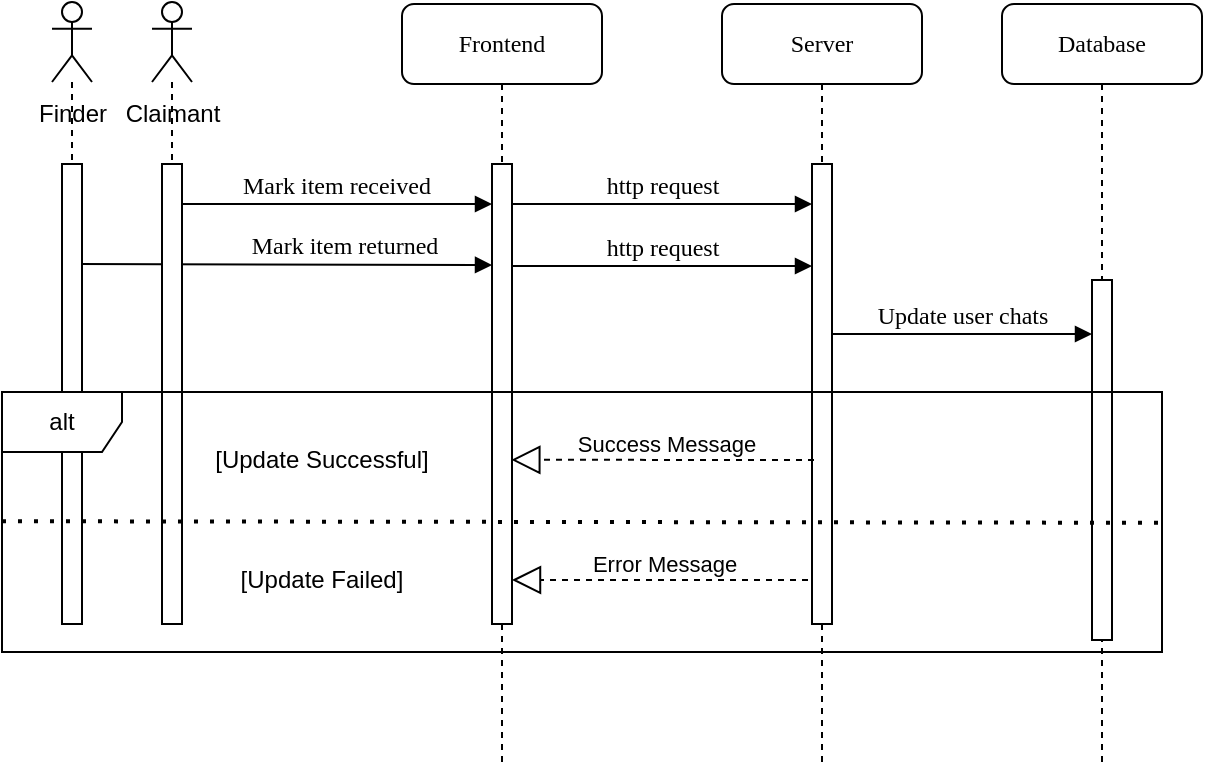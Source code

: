 <mxfile version="26.0.11">
  <diagram name="Page-1" id="cFeoQijDTAQEJBhKreMC">
    <mxGraphModel dx="794" dy="458" grid="1" gridSize="10" guides="1" tooltips="1" connect="1" arrows="1" fold="1" page="1" pageScale="1" pageWidth="1100" pageHeight="850" math="0" shadow="0">
      <root>
        <mxCell id="0" />
        <mxCell id="1" parent="0" />
        <mxCell id="rhkZAJDFtUPsQrNhge91-1" value="Frontend" style="shape=umlLifeline;perimeter=lifelinePerimeter;whiteSpace=wrap;html=1;container=1;collapsible=0;recursiveResize=0;outlineConnect=0;rounded=1;shadow=0;comic=0;labelBackgroundColor=none;strokeWidth=1;fontFamily=Verdana;fontSize=12;align=center;" parent="1" vertex="1">
          <mxGeometry x="240" y="80" width="100" height="380" as="geometry" />
        </mxCell>
        <mxCell id="rhkZAJDFtUPsQrNhge91-2" value="" style="html=1;points=[];perimeter=orthogonalPerimeter;rounded=0;shadow=0;comic=0;labelBackgroundColor=none;strokeWidth=1;fontFamily=Verdana;fontSize=12;align=center;" parent="rhkZAJDFtUPsQrNhge91-1" vertex="1">
          <mxGeometry x="45" y="80" width="10" height="230" as="geometry" />
        </mxCell>
        <mxCell id="rhkZAJDFtUPsQrNhge91-3" value="Server" style="shape=umlLifeline;perimeter=lifelinePerimeter;whiteSpace=wrap;html=1;container=1;collapsible=0;recursiveResize=0;outlineConnect=0;rounded=1;shadow=0;comic=0;labelBackgroundColor=none;strokeWidth=1;fontFamily=Verdana;fontSize=12;align=center;" parent="1" vertex="1">
          <mxGeometry x="400" y="80" width="100" height="380" as="geometry" />
        </mxCell>
        <mxCell id="rhkZAJDFtUPsQrNhge91-4" value="" style="html=1;points=[];perimeter=orthogonalPerimeter;rounded=0;shadow=0;comic=0;labelBackgroundColor=none;strokeWidth=1;fontFamily=Verdana;fontSize=12;align=center;" parent="rhkZAJDFtUPsQrNhge91-3" vertex="1">
          <mxGeometry x="45" y="80" width="10" height="230" as="geometry" />
        </mxCell>
        <mxCell id="rhkZAJDFtUPsQrNhge91-5" value="Database" style="shape=umlLifeline;perimeter=lifelinePerimeter;whiteSpace=wrap;html=1;container=1;collapsible=0;recursiveResize=0;outlineConnect=0;rounded=1;shadow=0;comic=0;labelBackgroundColor=none;strokeWidth=1;fontFamily=Verdana;fontSize=12;align=center;" parent="1" vertex="1">
          <mxGeometry x="540" y="80" width="100" height="380" as="geometry" />
        </mxCell>
        <mxCell id="rhkZAJDFtUPsQrNhge91-6" value="" style="html=1;points=[];perimeter=orthogonalPerimeter;rounded=0;shadow=0;comic=0;labelBackgroundColor=none;strokeWidth=1;fontFamily=Verdana;fontSize=12;align=center;" parent="1" vertex="1">
          <mxGeometry x="585" y="218" width="10" height="180" as="geometry" />
        </mxCell>
        <mxCell id="rhkZAJDFtUPsQrNhge91-27" value="Mark item returned" style="html=1;verticalAlign=bottom;endArrow=block;entryX=0.3;entryY=0.223;labelBackgroundColor=none;fontFamily=Verdana;fontSize=12;edgeStyle=elbowEdgeStyle;elbow=vertical;entryDx=0;entryDy=0;entryPerimeter=0;" parent="1" edge="1">
          <mxGeometry x="0.281" y="1" relative="1" as="geometry">
            <mxPoint x="77" y="210" as="sourcePoint" />
            <mxPoint x="285" y="211.29" as="targetPoint" />
            <mxPoint as="offset" />
          </mxGeometry>
        </mxCell>
        <mxCell id="rhkZAJDFtUPsQrNhge91-7" value="Update user chats" style="html=1;verticalAlign=bottom;endArrow=block;labelBackgroundColor=none;fontFamily=Verdana;fontSize=12;edgeStyle=elbowEdgeStyle;elbow=vertical;" parent="1" edge="1">
          <mxGeometry relative="1" as="geometry">
            <mxPoint x="455" y="245" as="sourcePoint" />
            <Array as="points">
              <mxPoint x="460" y="245" />
            </Array>
            <mxPoint x="585" y="245" as="targetPoint" />
          </mxGeometry>
        </mxCell>
        <mxCell id="rhkZAJDFtUPsQrNhge91-8" value="Mark item received" style="html=1;verticalAlign=bottom;endArrow=block;entryX=0;entryY=0;labelBackgroundColor=none;fontFamily=Verdana;fontSize=12;edgeStyle=elbowEdgeStyle;elbow=vertical;exitX=1;exitY=0.087;exitDx=0;exitDy=0;exitPerimeter=0;" parent="1" source="rhkZAJDFtUPsQrNhge91-11" edge="1">
          <mxGeometry relative="1" as="geometry">
            <mxPoint x="124.5" y="180" as="sourcePoint" />
            <mxPoint x="285" y="180" as="targetPoint" />
          </mxGeometry>
        </mxCell>
        <mxCell id="rhkZAJDFtUPsQrNhge91-9" value="http request" style="html=1;verticalAlign=bottom;endArrow=block;entryX=0;entryY=0;labelBackgroundColor=none;fontFamily=Verdana;fontSize=12;edgeStyle=elbowEdgeStyle;elbow=vertical;" parent="1" edge="1">
          <mxGeometry relative="1" as="geometry">
            <mxPoint x="295" y="211" as="sourcePoint" />
            <mxPoint x="445" y="211" as="targetPoint" />
          </mxGeometry>
        </mxCell>
        <mxCell id="rhkZAJDFtUPsQrNhge91-10" value="" style="group" parent="1" connectable="0" vertex="1">
          <mxGeometry x="100" y="80" width="60" height="310" as="geometry" />
        </mxCell>
        <mxCell id="rhkZAJDFtUPsQrNhge91-12" value="" style="shape=umlLifeline;perimeter=lifelinePerimeter;whiteSpace=wrap;html=1;container=1;dropTarget=0;collapsible=0;recursiveResize=0;outlineConnect=0;portConstraint=eastwest;newEdgeStyle={&quot;curved&quot;:0,&quot;rounded&quot;:0};participant=umlActor;" parent="rhkZAJDFtUPsQrNhge91-10" vertex="1">
          <mxGeometry x="15" y="-1" width="20" height="300" as="geometry" />
        </mxCell>
        <mxCell id="rhkZAJDFtUPsQrNhge91-11" value="" style="html=1;points=[];perimeter=orthogonalPerimeter;rounded=0;shadow=0;comic=0;labelBackgroundColor=none;strokeWidth=1;fontFamily=Verdana;fontSize=12;align=center;" parent="rhkZAJDFtUPsQrNhge91-10" vertex="1">
          <mxGeometry x="20" y="80" width="10" height="230" as="geometry" />
        </mxCell>
        <mxCell id="rhkZAJDFtUPsQrNhge91-13" value="Claimant" style="text;html=1;align=center;verticalAlign=middle;resizable=0;points=[];autosize=1;strokeColor=none;fillColor=none;" parent="rhkZAJDFtUPsQrNhge91-10" vertex="1">
          <mxGeometry x="-10" y="40" width="70" height="30" as="geometry" />
        </mxCell>
        <mxCell id="rhkZAJDFtUPsQrNhge91-14" value="" style="group" parent="1" connectable="0" vertex="1">
          <mxGeometry x="50" y="80" width="60" height="310" as="geometry" />
        </mxCell>
        <mxCell id="rhkZAJDFtUPsQrNhge91-16" value="" style="shape=umlLifeline;perimeter=lifelinePerimeter;whiteSpace=wrap;html=1;container=1;dropTarget=0;collapsible=0;recursiveResize=0;outlineConnect=0;portConstraint=eastwest;newEdgeStyle={&quot;curved&quot;:0,&quot;rounded&quot;:0};participant=umlActor;" parent="rhkZAJDFtUPsQrNhge91-14" vertex="1">
          <mxGeometry x="15" y="-1" width="20" height="300" as="geometry" />
        </mxCell>
        <mxCell id="rhkZAJDFtUPsQrNhge91-15" value="" style="html=1;points=[];perimeter=orthogonalPerimeter;rounded=0;shadow=0;comic=0;labelBackgroundColor=none;strokeWidth=1;fontFamily=Verdana;fontSize=12;align=center;" parent="rhkZAJDFtUPsQrNhge91-14" vertex="1">
          <mxGeometry x="20" y="80" width="10" height="230" as="geometry" />
        </mxCell>
        <mxCell id="rhkZAJDFtUPsQrNhge91-17" value="Finder" style="text;html=1;align=center;verticalAlign=middle;resizable=0;points=[];autosize=1;strokeColor=none;fillColor=none;" parent="rhkZAJDFtUPsQrNhge91-14" vertex="1">
          <mxGeometry x="-5" y="40" width="60" height="30" as="geometry" />
        </mxCell>
        <mxCell id="rhkZAJDFtUPsQrNhge91-20" value="" style="endArrow=none;dashed=1;html=1;dashPattern=1 3;strokeWidth=2;rounded=0;exitX=0;exitY=0.497;exitDx=0;exitDy=0;exitPerimeter=0;entryX=0.998;entryY=0.503;entryDx=0;entryDy=0;entryPerimeter=0;" parent="1" source="rhkZAJDFtUPsQrNhge91-19" target="rhkZAJDFtUPsQrNhge91-19" edge="1">
          <mxGeometry width="50" height="50" relative="1" as="geometry">
            <mxPoint x="380" y="310" as="sourcePoint" />
            <mxPoint x="430" y="260" as="targetPoint" />
          </mxGeometry>
        </mxCell>
        <mxCell id="rhkZAJDFtUPsQrNhge91-21" value="[Update Successful]" style="text;strokeColor=none;align=center;fillColor=none;html=1;verticalAlign=middle;whiteSpace=wrap;rounded=0;" parent="1" vertex="1">
          <mxGeometry x="140" y="293" width="120" height="30" as="geometry" />
        </mxCell>
        <mxCell id="rhkZAJDFtUPsQrNhge91-22" value="" style="endArrow=block;dashed=1;endFill=0;endSize=12;html=1;rounded=0;entryX=1.167;entryY=0.643;entryDx=0;entryDy=0;entryPerimeter=0;" parent="1" edge="1">
          <mxGeometry width="160" relative="1" as="geometry">
            <mxPoint x="446" y="308" as="sourcePoint" />
            <mxPoint x="294.67" y="307.89" as="targetPoint" />
          </mxGeometry>
        </mxCell>
        <mxCell id="rhkZAJDFtUPsQrNhge91-23" value="Success Message" style="edgeLabel;html=1;align=center;verticalAlign=middle;resizable=0;points=[];" parent="rhkZAJDFtUPsQrNhge91-22" connectable="0" vertex="1">
          <mxGeometry x="-0.018" y="1" relative="1" as="geometry">
            <mxPoint y="-9" as="offset" />
          </mxGeometry>
        </mxCell>
        <mxCell id="rhkZAJDFtUPsQrNhge91-24" value="[Update Failed]" style="text;strokeColor=none;align=center;fillColor=none;html=1;verticalAlign=middle;whiteSpace=wrap;rounded=0;" parent="1" vertex="1">
          <mxGeometry x="140" y="353" width="120" height="30" as="geometry" />
        </mxCell>
        <mxCell id="rhkZAJDFtUPsQrNhge91-25" value="" style="endArrow=block;dashed=1;endFill=0;endSize=12;html=1;rounded=0;" parent="1" edge="1">
          <mxGeometry width="160" relative="1" as="geometry">
            <mxPoint x="443" y="368" as="sourcePoint" />
            <mxPoint x="295" y="368" as="targetPoint" />
          </mxGeometry>
        </mxCell>
        <mxCell id="rhkZAJDFtUPsQrNhge91-26" value="Error Message" style="edgeLabel;html=1;align=center;verticalAlign=middle;resizable=0;points=[];" parent="rhkZAJDFtUPsQrNhge91-25" connectable="0" vertex="1">
          <mxGeometry x="-0.018" y="1" relative="1" as="geometry">
            <mxPoint y="-9" as="offset" />
          </mxGeometry>
        </mxCell>
        <mxCell id="rhkZAJDFtUPsQrNhge91-19" value="alt" style="shape=umlFrame;whiteSpace=wrap;html=1;pointerEvents=0;" parent="1" vertex="1">
          <mxGeometry x="40" y="274" width="580" height="130" as="geometry" />
        </mxCell>
        <mxCell id="rhkZAJDFtUPsQrNhge91-28" value="http request" style="html=1;verticalAlign=bottom;endArrow=block;entryX=0;entryY=0;labelBackgroundColor=none;fontFamily=Verdana;fontSize=12;edgeStyle=elbowEdgeStyle;elbow=vertical;" parent="1" edge="1">
          <mxGeometry relative="1" as="geometry">
            <mxPoint x="295" y="180" as="sourcePoint" />
            <mxPoint x="445" y="180" as="targetPoint" />
          </mxGeometry>
        </mxCell>
      </root>
    </mxGraphModel>
  </diagram>
</mxfile>
